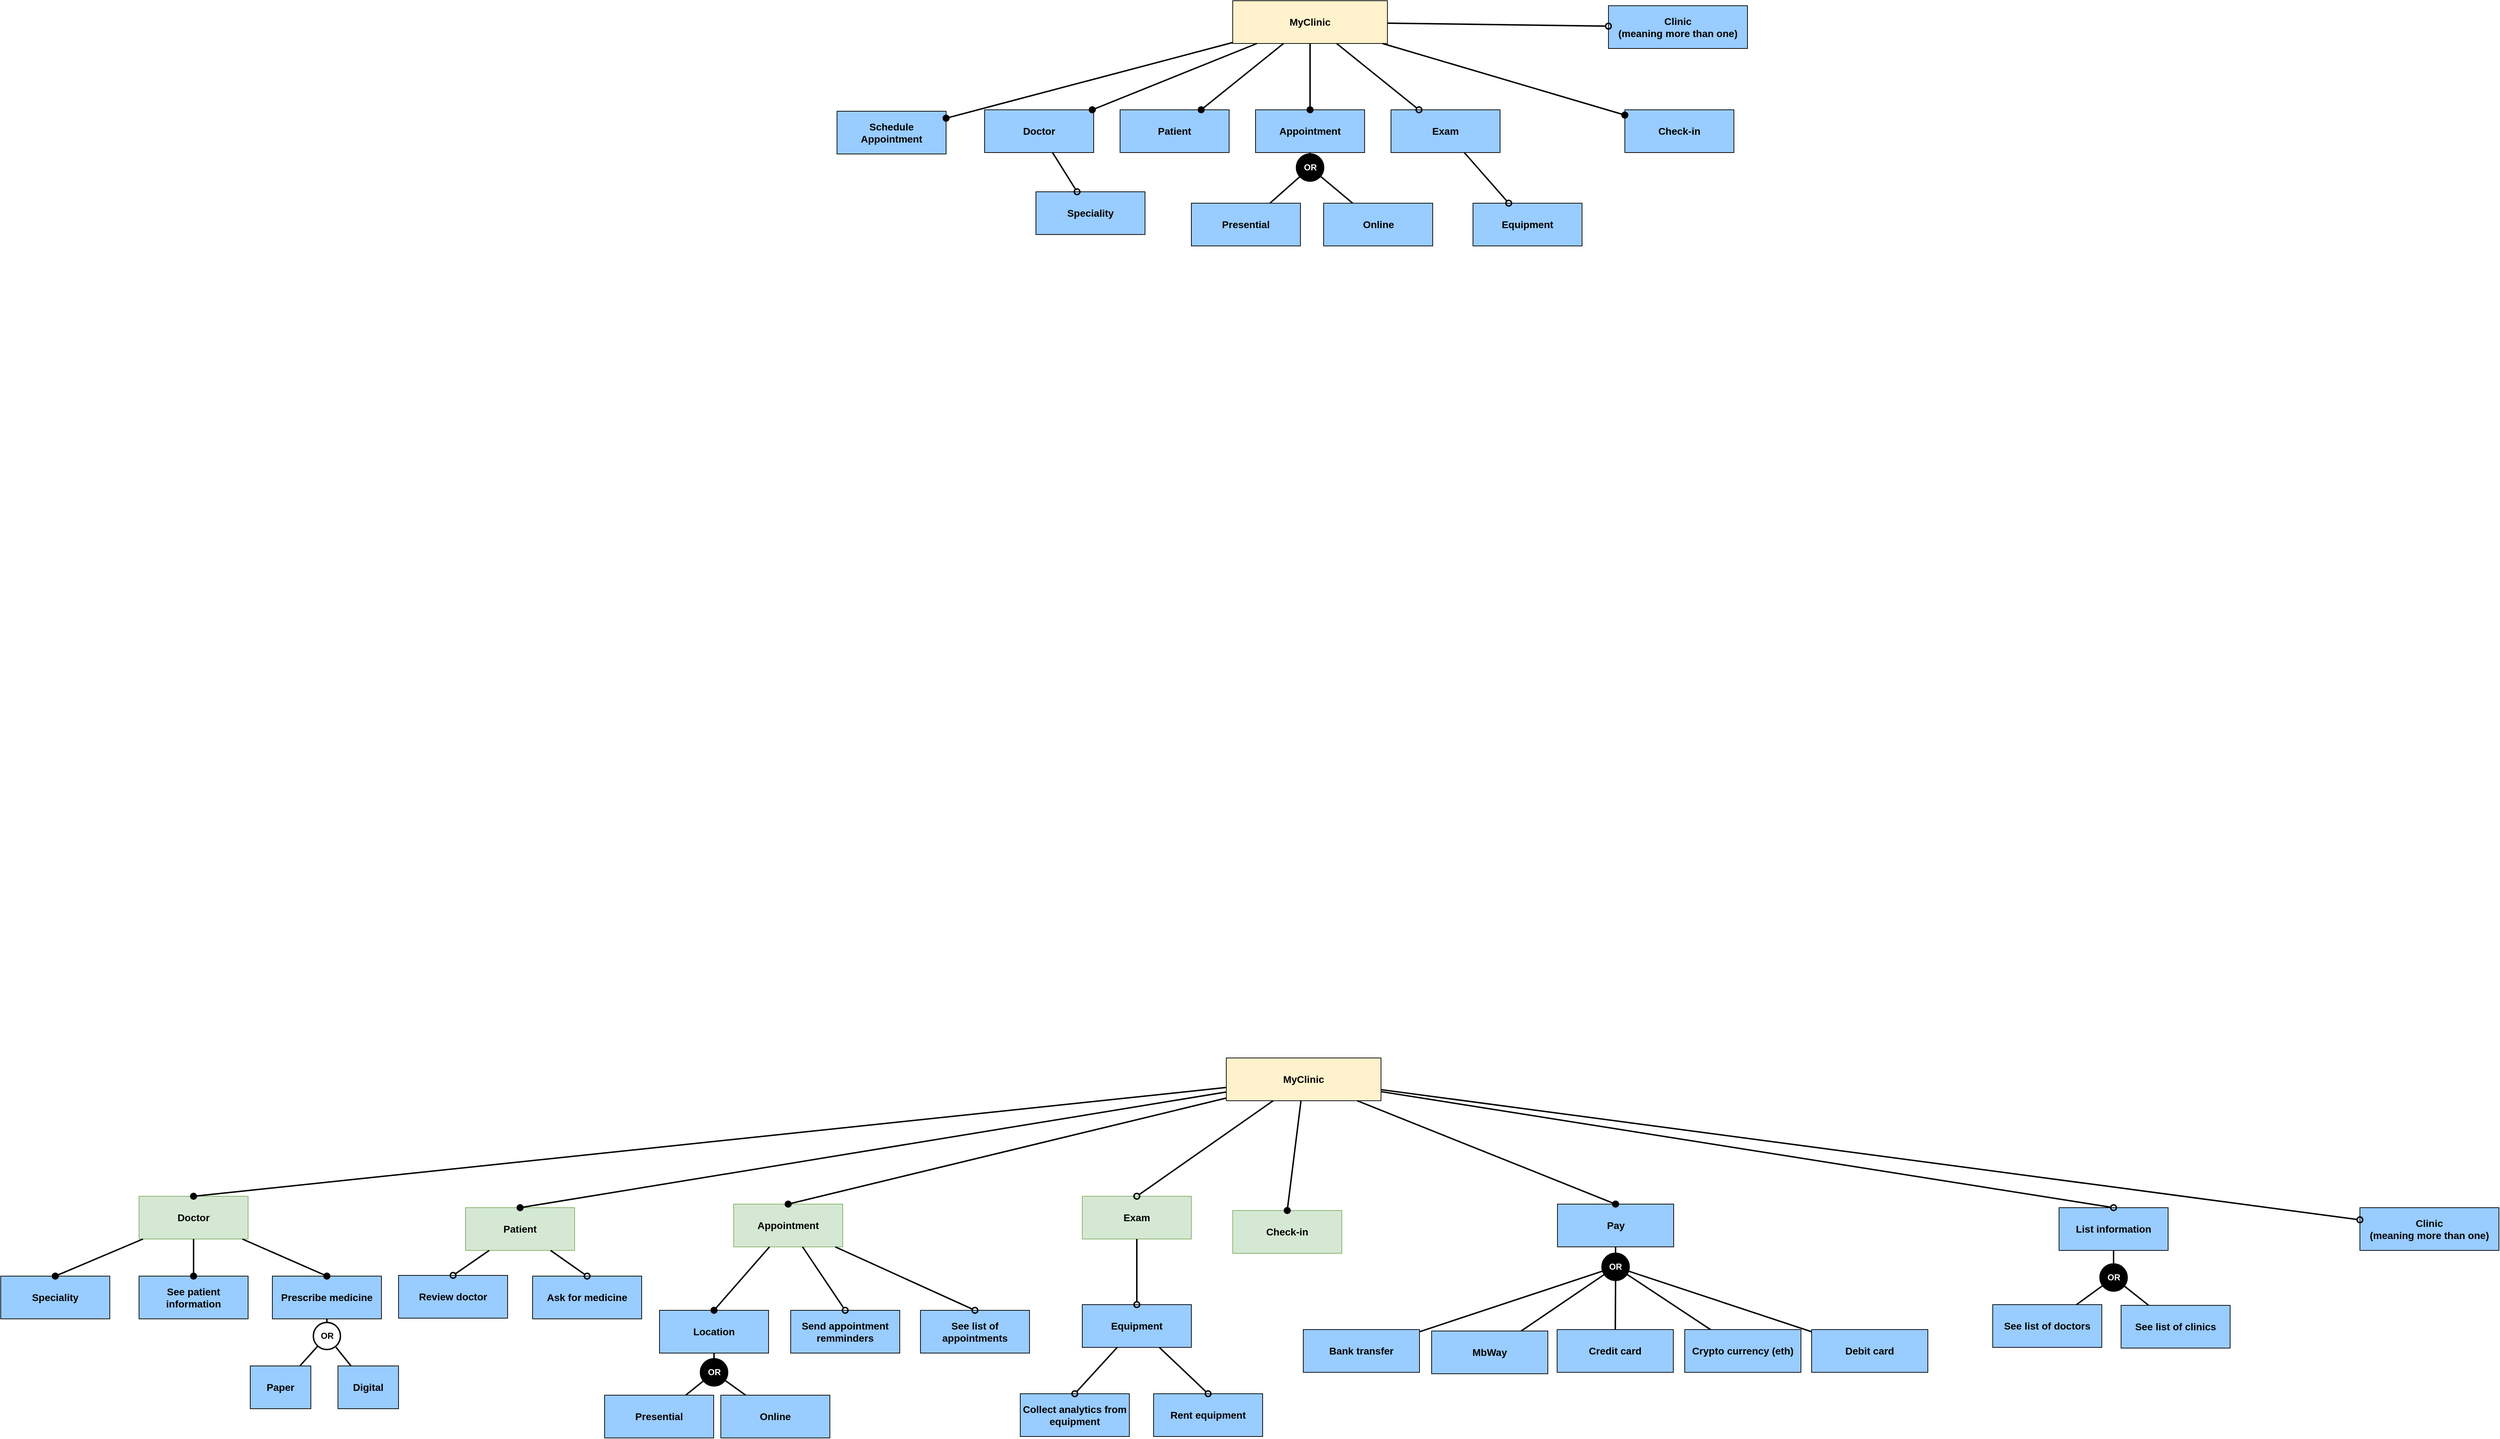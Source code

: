 <mxfile version="24.4.6" type="github">
  <diagram name="Page-1" id="sd8vXQt9kqlDhh4fNliq">
    <mxGraphModel dx="6849" dy="347" grid="0" gridSize="10" guides="1" tooltips="1" connect="1" arrows="1" fold="1" page="0" pageScale="1" pageWidth="827" pageHeight="1169" math="0" shadow="0">
      <root>
        <mxCell id="0" />
        <mxCell id="1" parent="0" />
        <mxCell id="tzia12ziK3Bse5_dkH6s-1" value="&lt;span style=&quot;font-size: 14px;&quot;&gt;&lt;b&gt;Appointment&lt;/b&gt;&lt;/span&gt;" style="shape=rect;html=1;whiteSpace=wrap;align=center;verticalAlign=middle;fillColor=#d5e8d4;strokeColor=#82b366;" vertex="1" parent="1">
          <mxGeometry x="-3419" y="2718" width="153" height="60" as="geometry" />
        </mxCell>
        <mxCell id="tzia12ziK3Bse5_dkH6s-2" value="&lt;div&gt;&lt;b&gt;&lt;font style=&quot;font-size: 14px;&quot;&gt;MyClinic&lt;/font&gt;&lt;/b&gt;&lt;/div&gt;" style="shape=rect;html=1;whiteSpace=wrap;align=center;verticalAlign=middle;fillColor=#FFF2CC;rounded=0;shadow=0;" vertex="1" parent="1">
          <mxGeometry x="-2728" y="2513" width="217" height="60" as="geometry" />
        </mxCell>
        <mxCell id="tzia12ziK3Bse5_dkH6s-3" value="" style="endArrow=oval;html=1;rounded=0;strokeWidth=2;endFill=1;endSize=8;entryX=0.5;entryY=0;entryDx=0;entryDy=0;" edge="1" parent="1" source="tzia12ziK3Bse5_dkH6s-2" target="tzia12ziK3Bse5_dkH6s-1">
          <mxGeometry width="50" height="50" relative="1" as="geometry">
            <mxPoint x="-2428.17" y="2630" as="sourcePoint" />
            <mxPoint x="-2601.5" y="2719" as="targetPoint" />
          </mxGeometry>
        </mxCell>
        <mxCell id="tzia12ziK3Bse5_dkH6s-4" value="&lt;span style=&quot;font-size: 14px;&quot;&gt;&lt;b&gt;Check-in&lt;/b&gt;&lt;/span&gt;" style="shape=rect;html=1;whiteSpace=wrap;align=center;verticalAlign=middle;fillColor=#d5e8d4;strokeColor=#82b366;" vertex="1" parent="1">
          <mxGeometry x="-2719" y="2727" width="153" height="60" as="geometry" />
        </mxCell>
        <mxCell id="tzia12ziK3Bse5_dkH6s-5" value="" style="endArrow=oval;html=1;rounded=0;strokeWidth=2;endFill=1;endSize=8;entryX=0.5;entryY=0;entryDx=0;entryDy=0;" edge="1" parent="1" source="tzia12ziK3Bse5_dkH6s-2" target="tzia12ziK3Bse5_dkH6s-4">
          <mxGeometry width="50" height="50" relative="1" as="geometry">
            <mxPoint x="-2340.39" y="2634" as="sourcePoint" />
            <mxPoint x="-2301.39" y="2723" as="targetPoint" />
          </mxGeometry>
        </mxCell>
        <mxCell id="tzia12ziK3Bse5_dkH6s-6" value="&lt;div&gt;&lt;b&gt;&lt;font style=&quot;font-size: 14px;&quot;&gt;Doctor&lt;/font&gt;&lt;/b&gt;&lt;/div&gt;" style="shape=rect;html=1;whiteSpace=wrap;align=center;verticalAlign=middle;fillColor=#d5e8d4;strokeColor=#82b366;" vertex="1" parent="1">
          <mxGeometry x="-4253" y="2707" width="153" height="60" as="geometry" />
        </mxCell>
        <mxCell id="tzia12ziK3Bse5_dkH6s-7" value="&lt;div&gt;&lt;b&gt;&lt;font style=&quot;font-size: 14px;&quot;&gt;Patient&lt;/font&gt;&lt;/b&gt;&lt;/div&gt;" style="shape=rect;html=1;whiteSpace=wrap;align=center;verticalAlign=middle;fillColor=#d5e8d4;strokeColor=#82b366;" vertex="1" parent="1">
          <mxGeometry x="-3795" y="2723" width="153" height="60" as="geometry" />
        </mxCell>
        <mxCell id="tzia12ziK3Bse5_dkH6s-8" value="" style="endArrow=oval;html=1;rounded=0;strokeWidth=2;endFill=1;endSize=8;entryX=0.5;entryY=0;entryDx=0;entryDy=0;" edge="1" parent="1" source="tzia12ziK3Bse5_dkH6s-2" target="tzia12ziK3Bse5_dkH6s-7">
          <mxGeometry width="50" height="50" relative="1" as="geometry">
            <mxPoint x="-2672" y="2636" as="sourcePoint" />
            <mxPoint x="-2911" y="2725" as="targetPoint" />
          </mxGeometry>
        </mxCell>
        <mxCell id="tzia12ziK3Bse5_dkH6s-9" value="" style="endArrow=oval;html=1;rounded=0;strokeWidth=2;endFill=1;endSize=8;entryX=0.5;entryY=0;entryDx=0;entryDy=0;" edge="1" parent="1" source="tzia12ziK3Bse5_dkH6s-2" target="tzia12ziK3Bse5_dkH6s-6">
          <mxGeometry width="50" height="50" relative="1" as="geometry">
            <mxPoint x="-2741.82" y="2600" as="sourcePoint" />
            <mxPoint x="-2862.82" y="2695" as="targetPoint" />
          </mxGeometry>
        </mxCell>
        <mxCell id="tzia12ziK3Bse5_dkH6s-10" value="&lt;span style=&quot;font-size: 14px;&quot;&gt;&lt;b&gt;Exam&lt;/b&gt;&lt;/span&gt;" style="shape=rect;html=1;whiteSpace=wrap;align=center;verticalAlign=middle;fillColor=#d5e8d4;strokeColor=#82b366;" vertex="1" parent="1">
          <mxGeometry x="-2930" y="2707" width="153" height="60" as="geometry" />
        </mxCell>
        <mxCell id="tzia12ziK3Bse5_dkH6s-11" value="" style="endArrow=oval;html=1;rounded=0;strokeWidth=2;endFill=0;endSize=8;entryX=0.5;entryY=0;entryDx=0;entryDy=0;" edge="1" parent="1" source="tzia12ziK3Bse5_dkH6s-2" target="tzia12ziK3Bse5_dkH6s-10">
          <mxGeometry width="50" height="50" relative="1" as="geometry">
            <mxPoint x="-2414" y="2719" as="sourcePoint" />
            <mxPoint x="-2413" y="2704" as="targetPoint" />
          </mxGeometry>
        </mxCell>
        <mxCell id="tzia12ziK3Bse5_dkH6s-12" value="&lt;span style=&quot;font-size: 14px;&quot;&gt;&lt;b&gt;Equipment&lt;/b&gt;&lt;/span&gt;" style="shape=rect;html=1;whiteSpace=wrap;align=center;verticalAlign=middle;fillColor=#99CCFF;" vertex="1" parent="1">
          <mxGeometry x="-2930" y="2859" width="153" height="60" as="geometry" />
        </mxCell>
        <mxCell id="tzia12ziK3Bse5_dkH6s-13" value="" style="endArrow=oval;html=1;rounded=0;strokeWidth=2;endFill=0;endSize=8;entryX=0.5;entryY=0;entryDx=0;entryDy=0;" edge="1" parent="1" source="tzia12ziK3Bse5_dkH6s-10" target="tzia12ziK3Bse5_dkH6s-12">
          <mxGeometry width="50" height="50" relative="1" as="geometry">
            <mxPoint x="-2726" y="2860" as="sourcePoint" />
            <mxPoint x="-2558" y="2953" as="targetPoint" />
          </mxGeometry>
        </mxCell>
        <mxCell id="tzia12ziK3Bse5_dkH6s-23" value="&lt;span style=&quot;font-size: 14px;&quot;&gt;&lt;b&gt;Clinic&lt;/b&gt;&lt;/span&gt;&lt;div&gt;&lt;span style=&quot;font-size: 14px;&quot;&gt;&lt;b&gt;(meaning more than one)&lt;/b&gt;&lt;/span&gt;&lt;/div&gt;" style="shape=rect;html=1;whiteSpace=wrap;align=center;verticalAlign=middle;fillColor=#99CCFF;" vertex="1" parent="1">
          <mxGeometry x="-1138" y="2723" width="195" height="60" as="geometry" />
        </mxCell>
        <mxCell id="tzia12ziK3Bse5_dkH6s-24" value="" style="endArrow=oval;html=1;rounded=0;strokeWidth=2;endFill=0;endSize=8;" edge="1" parent="1" source="tzia12ziK3Bse5_dkH6s-2" target="tzia12ziK3Bse5_dkH6s-23">
          <mxGeometry width="50" height="50" relative="1" as="geometry">
            <mxPoint x="-2554" y="2636" as="sourcePoint" />
            <mxPoint x="-2439" y="2729" as="targetPoint" />
          </mxGeometry>
        </mxCell>
        <mxCell id="tzia12ziK3Bse5_dkH6s-25" value="&lt;span style=&quot;font-size: 14px;&quot;&gt;&lt;b&gt;Speciality&lt;/b&gt;&lt;/span&gt;" style="shape=rect;html=1;whiteSpace=wrap;align=center;verticalAlign=middle;fillColor=#99CCFF;" vertex="1" parent="1">
          <mxGeometry x="-4447" y="2819" width="153" height="60" as="geometry" />
        </mxCell>
        <mxCell id="tzia12ziK3Bse5_dkH6s-27" value="&lt;div&gt;&lt;b&gt;&lt;font style=&quot;font-size: 14px;&quot;&gt;MyClinic&lt;/font&gt;&lt;/b&gt;&lt;/div&gt;" style="shape=rect;html=1;whiteSpace=wrap;align=center;verticalAlign=middle;fillColor=#FFF2CC;rounded=0;shadow=0;" vertex="1" parent="1">
          <mxGeometry x="-2719" y="1030" width="217" height="60" as="geometry" />
        </mxCell>
        <mxCell id="tzia12ziK3Bse5_dkH6s-28" value="&lt;span style=&quot;font-size: 14px;&quot;&gt;&lt;b&gt;Appointment&lt;/b&gt;&lt;/span&gt;" style="shape=rect;html=1;whiteSpace=wrap;align=center;verticalAlign=middle;fillColor=#99CCFF;" vertex="1" parent="1">
          <mxGeometry x="-2687" y="1183" width="153" height="60" as="geometry" />
        </mxCell>
        <mxCell id="tzia12ziK3Bse5_dkH6s-29" value="" style="endArrow=oval;html=1;rounded=0;strokeWidth=2;endFill=1;endSize=8;" edge="1" parent="1" source="tzia12ziK3Bse5_dkH6s-27" target="tzia12ziK3Bse5_dkH6s-28">
          <mxGeometry width="50" height="50" relative="1" as="geometry">
            <mxPoint x="-2437.17" y="1094" as="sourcePoint" />
            <mxPoint x="-2434.17" y="1213" as="targetPoint" />
          </mxGeometry>
        </mxCell>
        <mxCell id="tzia12ziK3Bse5_dkH6s-30" value="&lt;span style=&quot;font-size: 14px;&quot;&gt;&lt;b&gt;Check-in&lt;/b&gt;&lt;/span&gt;" style="shape=rect;html=1;whiteSpace=wrap;align=center;verticalAlign=middle;fillColor=#99CCFF;" vertex="1" parent="1">
          <mxGeometry x="-2169" y="1183" width="153" height="60" as="geometry" />
        </mxCell>
        <mxCell id="tzia12ziK3Bse5_dkH6s-31" value="" style="endArrow=oval;html=1;rounded=0;strokeWidth=2;endFill=1;endSize=8;" edge="1" parent="1" source="tzia12ziK3Bse5_dkH6s-27" target="tzia12ziK3Bse5_dkH6s-30">
          <mxGeometry width="50" height="50" relative="1" as="geometry">
            <mxPoint x="-2349.39" y="1098" as="sourcePoint" />
            <mxPoint x="-2310.39" y="1187" as="targetPoint" />
          </mxGeometry>
        </mxCell>
        <mxCell id="tzia12ziK3Bse5_dkH6s-32" value="&lt;span style=&quot;font-size: 14px;&quot;&gt;&lt;b&gt;Presential&lt;/b&gt;&lt;/span&gt;" style="shape=rect;html=1;whiteSpace=wrap;align=center;verticalAlign=middle;fillColor=#99CCFF;" vertex="1" parent="1">
          <mxGeometry x="-2777" y="1314" width="153" height="60" as="geometry" />
        </mxCell>
        <mxCell id="tzia12ziK3Bse5_dkH6s-33" value="&lt;span style=&quot;font-size: 14px;&quot;&gt;&lt;b&gt;Online&lt;/b&gt;&lt;/span&gt;" style="shape=rect;html=1;whiteSpace=wrap;align=center;verticalAlign=middle;fillColor=#99CCFF;" vertex="1" parent="1">
          <mxGeometry x="-2591.5" y="1314" width="153" height="60" as="geometry" />
        </mxCell>
        <mxCell id="tzia12ziK3Bse5_dkH6s-34" value="&lt;font color=&quot;#ffffff&quot;&gt;&lt;b&gt;OR&lt;/b&gt;&lt;/font&gt;" style="ellipse;whiteSpace=wrap;html=1;aspect=fixed;strokeWidth=2;fillColor=#000000;" vertex="1" parent="1">
          <mxGeometry x="-2629.5" y="1245" width="38" height="38" as="geometry" />
        </mxCell>
        <mxCell id="tzia12ziK3Bse5_dkH6s-35" value="" style="endArrow=none;html=1;rounded=0;strokeWidth=2;" edge="1" parent="1" source="tzia12ziK3Bse5_dkH6s-34" target="tzia12ziK3Bse5_dkH6s-33">
          <mxGeometry width="50" height="50" relative="1" as="geometry">
            <mxPoint x="-2565.529" y="1291.978" as="sourcePoint" />
            <mxPoint x="-2548.49" y="1335.351" as="targetPoint" />
          </mxGeometry>
        </mxCell>
        <mxCell id="tzia12ziK3Bse5_dkH6s-36" value="" style="endArrow=none;html=1;rounded=0;strokeWidth=2;" edge="1" parent="1" source="tzia12ziK3Bse5_dkH6s-34" target="tzia12ziK3Bse5_dkH6s-32">
          <mxGeometry width="50" height="50" relative="1" as="geometry">
            <mxPoint x="-2593.412" y="1291.978" as="sourcePoint" />
            <mxPoint x="-2612" y="1336.9" as="targetPoint" />
          </mxGeometry>
        </mxCell>
        <mxCell id="tzia12ziK3Bse5_dkH6s-37" value="" style="endArrow=none;html=1;rounded=0;strokeWidth=2;" edge="1" parent="1" source="tzia12ziK3Bse5_dkH6s-28" target="tzia12ziK3Bse5_dkH6s-34">
          <mxGeometry width="50" height="50" relative="1" as="geometry">
            <mxPoint x="-2670" y="1270" as="sourcePoint" />
            <mxPoint x="-2671" y="1318.9" as="targetPoint" />
          </mxGeometry>
        </mxCell>
        <mxCell id="tzia12ziK3Bse5_dkH6s-38" value="&lt;div&gt;&lt;b&gt;&lt;font style=&quot;font-size: 14px;&quot;&gt;Doctor&lt;/font&gt;&lt;/b&gt;&lt;/div&gt;" style="shape=rect;html=1;whiteSpace=wrap;align=center;verticalAlign=middle;fillColor=#99CCFF;" vertex="1" parent="1">
          <mxGeometry x="-3067" y="1183" width="153" height="60" as="geometry" />
        </mxCell>
        <mxCell id="tzia12ziK3Bse5_dkH6s-39" value="&lt;div&gt;&lt;b&gt;&lt;font style=&quot;font-size: 14px;&quot;&gt;Patient&lt;/font&gt;&lt;/b&gt;&lt;/div&gt;" style="shape=rect;html=1;whiteSpace=wrap;align=center;verticalAlign=middle;fillColor=#99CCFF;" vertex="1" parent="1">
          <mxGeometry x="-2877" y="1183" width="153" height="60" as="geometry" />
        </mxCell>
        <mxCell id="tzia12ziK3Bse5_dkH6s-40" value="" style="endArrow=oval;html=1;rounded=0;strokeWidth=2;endFill=1;endSize=8;" edge="1" parent="1" source="tzia12ziK3Bse5_dkH6s-27" target="tzia12ziK3Bse5_dkH6s-39">
          <mxGeometry width="50" height="50" relative="1" as="geometry">
            <mxPoint x="-2681" y="1100" as="sourcePoint" />
            <mxPoint x="-2920" y="1189" as="targetPoint" />
          </mxGeometry>
        </mxCell>
        <mxCell id="tzia12ziK3Bse5_dkH6s-41" value="" style="endArrow=oval;html=1;rounded=0;strokeWidth=2;endFill=1;endSize=8;" edge="1" parent="1" source="tzia12ziK3Bse5_dkH6s-27" target="tzia12ziK3Bse5_dkH6s-38">
          <mxGeometry width="50" height="50" relative="1" as="geometry">
            <mxPoint x="-2750.82" y="1064" as="sourcePoint" />
            <mxPoint x="-2871.82" y="1159" as="targetPoint" />
          </mxGeometry>
        </mxCell>
        <mxCell id="tzia12ziK3Bse5_dkH6s-42" value="&lt;span style=&quot;font-size: 14px;&quot;&gt;&lt;b&gt;Exam&lt;/b&gt;&lt;/span&gt;" style="shape=rect;html=1;whiteSpace=wrap;align=center;verticalAlign=middle;fillColor=#99CCFF;" vertex="1" parent="1">
          <mxGeometry x="-2497" y="1183" width="153" height="60" as="geometry" />
        </mxCell>
        <mxCell id="tzia12ziK3Bse5_dkH6s-43" value="" style="endArrow=oval;html=1;rounded=0;strokeWidth=2;endFill=0;endSize=8;" edge="1" parent="1" source="tzia12ziK3Bse5_dkH6s-27" target="tzia12ziK3Bse5_dkH6s-42">
          <mxGeometry width="50" height="50" relative="1" as="geometry">
            <mxPoint x="-2423" y="1183" as="sourcePoint" />
            <mxPoint x="-2461" y="1120" as="targetPoint" />
          </mxGeometry>
        </mxCell>
        <mxCell id="tzia12ziK3Bse5_dkH6s-44" value="&lt;span style=&quot;font-size: 14px;&quot;&gt;&lt;b&gt;Equipment&lt;/b&gt;&lt;/span&gt;" style="shape=rect;html=1;whiteSpace=wrap;align=center;verticalAlign=middle;fillColor=#99CCFF;" vertex="1" parent="1">
          <mxGeometry x="-2382" y="1314" width="153" height="60" as="geometry" />
        </mxCell>
        <mxCell id="tzia12ziK3Bse5_dkH6s-45" value="" style="endArrow=oval;html=1;rounded=0;strokeWidth=2;endFill=0;endSize=8;" edge="1" parent="1" source="tzia12ziK3Bse5_dkH6s-42" target="tzia12ziK3Bse5_dkH6s-44">
          <mxGeometry width="50" height="50" relative="1" as="geometry">
            <mxPoint x="-2243" y="1314" as="sourcePoint" />
            <mxPoint x="-2075" y="1407" as="targetPoint" />
          </mxGeometry>
        </mxCell>
        <mxCell id="tzia12ziK3Bse5_dkH6s-46" value="&lt;span style=&quot;font-size: 14px;&quot;&gt;&lt;b&gt;Schedule Appointment&lt;/b&gt;&lt;/span&gt;" style="shape=rect;html=1;whiteSpace=wrap;align=center;verticalAlign=middle;fillColor=#99CCFF;" vertex="1" parent="1">
          <mxGeometry x="-3274" y="1185" width="153" height="60" as="geometry" />
        </mxCell>
        <mxCell id="tzia12ziK3Bse5_dkH6s-47" value="" style="endArrow=oval;html=1;rounded=0;strokeWidth=2;endFill=1;endSize=8;" edge="1" parent="1" source="tzia12ziK3Bse5_dkH6s-27" target="tzia12ziK3Bse5_dkH6s-46">
          <mxGeometry width="50" height="50" relative="1" as="geometry">
            <mxPoint x="-2842" y="1071" as="sourcePoint" />
            <mxPoint x="-3073" y="1164" as="targetPoint" />
          </mxGeometry>
        </mxCell>
        <mxCell id="tzia12ziK3Bse5_dkH6s-48" value="&lt;span style=&quot;font-size: 14px;&quot;&gt;&lt;b&gt;Clinic&lt;/b&gt;&lt;/span&gt;&lt;div&gt;&lt;span style=&quot;font-size: 14px;&quot;&gt;&lt;b&gt;(meaning more than one)&lt;/b&gt;&lt;/span&gt;&lt;/div&gt;" style="shape=rect;html=1;whiteSpace=wrap;align=center;verticalAlign=middle;fillColor=#99CCFF;" vertex="1" parent="1">
          <mxGeometry x="-2192" y="1037" width="195" height="60" as="geometry" />
        </mxCell>
        <mxCell id="tzia12ziK3Bse5_dkH6s-49" value="" style="endArrow=oval;html=1;rounded=0;strokeWidth=2;endFill=0;endSize=8;" edge="1" parent="1" source="tzia12ziK3Bse5_dkH6s-27" target="tzia12ziK3Bse5_dkH6s-48">
          <mxGeometry width="50" height="50" relative="1" as="geometry">
            <mxPoint x="-2563" y="1100" as="sourcePoint" />
            <mxPoint x="-2448" y="1193" as="targetPoint" />
          </mxGeometry>
        </mxCell>
        <mxCell id="tzia12ziK3Bse5_dkH6s-50" value="&lt;span style=&quot;font-size: 14px;&quot;&gt;&lt;b&gt;Speciality&lt;/b&gt;&lt;/span&gt;" style="shape=rect;html=1;whiteSpace=wrap;align=center;verticalAlign=middle;fillColor=#99CCFF;" vertex="1" parent="1">
          <mxGeometry x="-2995" y="1298" width="153" height="60" as="geometry" />
        </mxCell>
        <mxCell id="tzia12ziK3Bse5_dkH6s-51" value="" style="endArrow=oval;html=1;rounded=0;strokeWidth=2;endFill=0;endSize=8;" edge="1" parent="1" source="tzia12ziK3Bse5_dkH6s-38" target="tzia12ziK3Bse5_dkH6s-50">
          <mxGeometry width="50" height="50" relative="1" as="geometry">
            <mxPoint x="-3012.75" y="1234" as="sourcePoint" />
            <mxPoint x="-2897.75" y="1327" as="targetPoint" />
          </mxGeometry>
        </mxCell>
        <mxCell id="tzia12ziK3Bse5_dkH6s-52" value="&lt;span style=&quot;font-size: 14px;&quot;&gt;&lt;b&gt;Review doctor&lt;/b&gt;&lt;/span&gt;" style="shape=rect;html=1;whiteSpace=wrap;align=center;verticalAlign=middle;fillColor=#99CCFF;" vertex="1" parent="1">
          <mxGeometry x="-3889" y="2818" width="153" height="60" as="geometry" />
        </mxCell>
        <mxCell id="tzia12ziK3Bse5_dkH6s-53" value="" style="endArrow=oval;html=1;rounded=0;strokeWidth=2;endFill=0;endSize=8;entryX=0.5;entryY=0;entryDx=0;entryDy=0;" edge="1" parent="1" source="tzia12ziK3Bse5_dkH6s-7" target="tzia12ziK3Bse5_dkH6s-52">
          <mxGeometry width="50" height="50" relative="1" as="geometry">
            <mxPoint x="-4231.5" y="3079" as="sourcePoint" />
            <mxPoint x="-3921.5" y="3084" as="targetPoint" />
          </mxGeometry>
        </mxCell>
        <mxCell id="tzia12ziK3Bse5_dkH6s-54" value="&lt;span style=&quot;font-size: 14px;&quot;&gt;&lt;b&gt;See patient information&lt;/b&gt;&lt;/span&gt;" style="shape=rect;html=1;whiteSpace=wrap;align=center;verticalAlign=middle;fillColor=#99CCFF;" vertex="1" parent="1">
          <mxGeometry x="-4253" y="2819" width="153" height="60" as="geometry" />
        </mxCell>
        <mxCell id="tzia12ziK3Bse5_dkH6s-55" value="" style="endArrow=oval;html=1;rounded=0;strokeWidth=2;endFill=1;endSize=8;" edge="1" parent="1" source="tzia12ziK3Bse5_dkH6s-6" target="tzia12ziK3Bse5_dkH6s-54">
          <mxGeometry width="50" height="50" relative="1" as="geometry">
            <mxPoint x="-4008" y="2737.5" as="sourcePoint" />
            <mxPoint x="-4239" y="2830.5" as="targetPoint" />
          </mxGeometry>
        </mxCell>
        <mxCell id="tzia12ziK3Bse5_dkH6s-56" value="&lt;span style=&quot;font-size: 14px;&quot;&gt;&lt;b&gt;Prescribe medicine&lt;/b&gt;&lt;/span&gt;" style="shape=rect;html=1;whiteSpace=wrap;align=center;verticalAlign=middle;fillColor=#99CCFF;" vertex="1" parent="1">
          <mxGeometry x="-4066" y="2819" width="153" height="60" as="geometry" />
        </mxCell>
        <mxCell id="tzia12ziK3Bse5_dkH6s-57" value="" style="endArrow=oval;html=1;rounded=0;strokeWidth=2;endFill=1;endSize=8;entryX=0.5;entryY=0;entryDx=0;entryDy=0;" edge="1" parent="1" source="tzia12ziK3Bse5_dkH6s-6" target="tzia12ziK3Bse5_dkH6s-56">
          <mxGeometry width="50" height="50" relative="1" as="geometry">
            <mxPoint x="-3972" y="2751" as="sourcePoint" />
            <mxPoint x="-4071" y="2803" as="targetPoint" />
          </mxGeometry>
        </mxCell>
        <mxCell id="tzia12ziK3Bse5_dkH6s-58" value="&lt;span style=&quot;font-size: 14px;&quot;&gt;&lt;b&gt;Ask for medicine&lt;/b&gt;&lt;/span&gt;" style="shape=rect;html=1;whiteSpace=wrap;align=center;verticalAlign=middle;fillColor=#99CCFF;" vertex="1" parent="1">
          <mxGeometry x="-3701" y="2819" width="153" height="60" as="geometry" />
        </mxCell>
        <mxCell id="tzia12ziK3Bse5_dkH6s-59" value="" style="endArrow=oval;html=1;rounded=0;strokeWidth=2;endFill=0;endSize=8;entryX=0.5;entryY=0;entryDx=0;entryDy=0;" edge="1" parent="1" source="tzia12ziK3Bse5_dkH6s-7" target="tzia12ziK3Bse5_dkH6s-58">
          <mxGeometry width="50" height="50" relative="1" as="geometry">
            <mxPoint x="-4893.5" y="3213" as="sourcePoint" />
            <mxPoint x="-3654" y="2819" as="targetPoint" />
          </mxGeometry>
        </mxCell>
        <mxCell id="tzia12ziK3Bse5_dkH6s-60" value="&lt;span style=&quot;font-size: 14px;&quot;&gt;&lt;b&gt;Presential&lt;/b&gt;&lt;/span&gt;" style="shape=rect;html=1;whiteSpace=wrap;align=center;verticalAlign=middle;fillColor=#99CCFF;" vertex="1" parent="1">
          <mxGeometry x="-3600" y="2986" width="153" height="60" as="geometry" />
        </mxCell>
        <mxCell id="tzia12ziK3Bse5_dkH6s-61" value="&lt;span style=&quot;font-size: 14px;&quot;&gt;&lt;b&gt;Online&lt;/b&gt;&lt;/span&gt;" style="shape=rect;html=1;whiteSpace=wrap;align=center;verticalAlign=middle;fillColor=#99CCFF;" vertex="1" parent="1">
          <mxGeometry x="-3437" y="2986" width="153" height="60" as="geometry" />
        </mxCell>
        <mxCell id="tzia12ziK3Bse5_dkH6s-62" value="&lt;font color=&quot;#ffffff&quot;&gt;&lt;b&gt;OR&lt;/b&gt;&lt;/font&gt;" style="ellipse;whiteSpace=wrap;html=1;aspect=fixed;strokeWidth=2;fillColor=#000000;" vertex="1" parent="1">
          <mxGeometry x="-3465.5" y="2935" width="38" height="38" as="geometry" />
        </mxCell>
        <mxCell id="tzia12ziK3Bse5_dkH6s-63" value="" style="endArrow=none;html=1;rounded=0;strokeWidth=2;" edge="1" parent="1" source="tzia12ziK3Bse5_dkH6s-62" target="tzia12ziK3Bse5_dkH6s-61">
          <mxGeometry width="50" height="50" relative="1" as="geometry">
            <mxPoint x="-3297.529" y="2909.978" as="sourcePoint" />
            <mxPoint x="-3280.49" y="2953.351" as="targetPoint" />
          </mxGeometry>
        </mxCell>
        <mxCell id="tzia12ziK3Bse5_dkH6s-64" value="" style="endArrow=none;html=1;rounded=0;strokeWidth=2;" edge="1" parent="1" source="tzia12ziK3Bse5_dkH6s-62" target="tzia12ziK3Bse5_dkH6s-60">
          <mxGeometry width="50" height="50" relative="1" as="geometry">
            <mxPoint x="-3325.412" y="2909.978" as="sourcePoint" />
            <mxPoint x="-3344" y="2954.9" as="targetPoint" />
          </mxGeometry>
        </mxCell>
        <mxCell id="tzia12ziK3Bse5_dkH6s-65" value="" style="endArrow=none;html=1;rounded=0;strokeWidth=2;" edge="1" parent="1" source="tzia12ziK3Bse5_dkH6s-68" target="tzia12ziK3Bse5_dkH6s-62">
          <mxGeometry width="50" height="50" relative="1" as="geometry">
            <mxPoint x="-3420" y="2918" as="sourcePoint" />
            <mxPoint x="-3480.5" y="2993.9" as="targetPoint" />
          </mxGeometry>
        </mxCell>
        <mxCell id="tzia12ziK3Bse5_dkH6s-66" value="&lt;span style=&quot;font-size: 14px;&quot;&gt;&lt;b&gt;Send appointment remminders&lt;/b&gt;&lt;/span&gt;" style="shape=rect;html=1;whiteSpace=wrap;align=center;verticalAlign=middle;fillColor=#99CCFF;" vertex="1" parent="1">
          <mxGeometry x="-3339" y="2867" width="153" height="60" as="geometry" />
        </mxCell>
        <mxCell id="tzia12ziK3Bse5_dkH6s-67" value="&lt;span style=&quot;font-size: 14px;&quot;&gt;&lt;b&gt;See list of appointments&lt;/b&gt;&lt;/span&gt;" style="shape=rect;html=1;whiteSpace=wrap;align=center;verticalAlign=middle;fillColor=#99CCFF;" vertex="1" parent="1">
          <mxGeometry x="-3157" y="2867" width="153" height="60" as="geometry" />
        </mxCell>
        <mxCell id="tzia12ziK3Bse5_dkH6s-68" value="&lt;span style=&quot;font-size: 14px;&quot;&gt;&lt;b&gt;Location&lt;/b&gt;&lt;/span&gt;" style="shape=rect;html=1;whiteSpace=wrap;align=center;verticalAlign=middle;fillColor=#99CCFF;" vertex="1" parent="1">
          <mxGeometry x="-3523" y="2867" width="153" height="60" as="geometry" />
        </mxCell>
        <mxCell id="tzia12ziK3Bse5_dkH6s-69" value="" style="endArrow=oval;html=1;rounded=0;strokeWidth=2;endFill=1;endSize=8;entryX=0.5;entryY=0;entryDx=0;entryDy=0;" edge="1" parent="1" source="tzia12ziK3Bse5_dkH6s-1" target="tzia12ziK3Bse5_dkH6s-68">
          <mxGeometry width="50" height="50" relative="1" as="geometry">
            <mxPoint x="-3238" y="2682" as="sourcePoint" />
            <mxPoint x="-3238" y="2741" as="targetPoint" />
          </mxGeometry>
        </mxCell>
        <mxCell id="tzia12ziK3Bse5_dkH6s-70" value="" style="endArrow=oval;html=1;rounded=0;strokeWidth=2;endFill=0;endSize=8;entryX=0.5;entryY=0;entryDx=0;entryDy=0;" edge="1" parent="1" source="tzia12ziK3Bse5_dkH6s-1" target="tzia12ziK3Bse5_dkH6s-66">
          <mxGeometry width="50" height="50" relative="1" as="geometry">
            <mxPoint x="-3182" y="2848" as="sourcePoint" />
            <mxPoint x="-3182" y="2907" as="targetPoint" />
          </mxGeometry>
        </mxCell>
        <mxCell id="tzia12ziK3Bse5_dkH6s-71" value="" style="endArrow=oval;html=1;rounded=0;strokeWidth=2;endFill=0;endSize=8;entryX=0.5;entryY=0;entryDx=0;entryDy=0;" edge="1" parent="1" source="tzia12ziK3Bse5_dkH6s-1" target="tzia12ziK3Bse5_dkH6s-67">
          <mxGeometry width="50" height="50" relative="1" as="geometry">
            <mxPoint x="-3209" y="2778" as="sourcePoint" />
            <mxPoint x="-3130" y="2882" as="targetPoint" />
          </mxGeometry>
        </mxCell>
        <mxCell id="tzia12ziK3Bse5_dkH6s-72" value="&lt;span style=&quot;font-size: 14px;&quot;&gt;&lt;b&gt;List information&lt;/b&gt;&lt;/span&gt;" style="shape=rect;html=1;whiteSpace=wrap;align=center;verticalAlign=middle;fillColor=#99CCFF;" vertex="1" parent="1">
          <mxGeometry x="-1560" y="2723" width="153" height="60" as="geometry" />
        </mxCell>
        <mxCell id="tzia12ziK3Bse5_dkH6s-73" value="" style="endArrow=oval;html=1;rounded=0;strokeWidth=2;endFill=0;endSize=8;entryX=0.5;entryY=0;entryDx=0;entryDy=0;" edge="1" parent="1" source="tzia12ziK3Bse5_dkH6s-2" target="tzia12ziK3Bse5_dkH6s-72">
          <mxGeometry width="50" height="50" relative="1" as="geometry">
            <mxPoint x="-2558" y="2576" as="sourcePoint" />
            <mxPoint x="-2423" y="2454" as="targetPoint" />
          </mxGeometry>
        </mxCell>
        <mxCell id="tzia12ziK3Bse5_dkH6s-74" style="rounded=0;orthogonalLoop=1;jettySize=auto;html=1;endArrow=none;endFill=0;strokeWidth=2;" edge="1" parent="1" source="tzia12ziK3Bse5_dkH6s-75" target="tzia12ziK3Bse5_dkH6s-78">
          <mxGeometry relative="1" as="geometry" />
        </mxCell>
        <mxCell id="tzia12ziK3Bse5_dkH6s-75" value="&lt;font color=&quot;#ffffff&quot;&gt;&lt;b&gt;OR&lt;/b&gt;&lt;/font&gt;" style="ellipse;whiteSpace=wrap;html=1;aspect=fixed;strokeWidth=2;fillColor=#000000;" vertex="1" parent="1">
          <mxGeometry x="-1502.5" y="2802" width="38" height="38" as="geometry" />
        </mxCell>
        <mxCell id="tzia12ziK3Bse5_dkH6s-76" value="" style="endArrow=none;html=1;rounded=0;strokeWidth=2;" edge="1" parent="1" source="tzia12ziK3Bse5_dkH6s-72" target="tzia12ziK3Bse5_dkH6s-75">
          <mxGeometry width="50" height="50" relative="1" as="geometry">
            <mxPoint x="-1695" y="2619" as="sourcePoint" />
            <mxPoint x="-1717.5" y="2685.9" as="targetPoint" />
          </mxGeometry>
        </mxCell>
        <mxCell id="tzia12ziK3Bse5_dkH6s-77" value="&lt;span style=&quot;font-size: 14px;&quot;&gt;&lt;b&gt;See list of doctors&lt;/b&gt;&lt;/span&gt;" style="shape=rect;html=1;whiteSpace=wrap;align=center;verticalAlign=middle;fillColor=#99CCFF;" vertex="1" parent="1">
          <mxGeometry x="-1653" y="2859" width="153" height="60" as="geometry" />
        </mxCell>
        <mxCell id="tzia12ziK3Bse5_dkH6s-78" value="&lt;span style=&quot;font-size: 14px;&quot;&gt;&lt;b&gt;See list of clinics&lt;/b&gt;&lt;/span&gt;" style="shape=rect;html=1;whiteSpace=wrap;align=center;verticalAlign=middle;fillColor=#99CCFF;" vertex="1" parent="1">
          <mxGeometry x="-1473" y="2860" width="153" height="60" as="geometry" />
        </mxCell>
        <mxCell id="tzia12ziK3Bse5_dkH6s-79" style="rounded=0;orthogonalLoop=1;jettySize=auto;html=1;endArrow=none;endFill=0;strokeWidth=2;" edge="1" parent="1" source="tzia12ziK3Bse5_dkH6s-75" target="tzia12ziK3Bse5_dkH6s-77">
          <mxGeometry relative="1" as="geometry">
            <mxPoint x="-1408.47" y="2902.45" as="sourcePoint" />
            <mxPoint x="-1321.47" y="2881.45" as="targetPoint" />
          </mxGeometry>
        </mxCell>
        <mxCell id="tzia12ziK3Bse5_dkH6s-80" value="&lt;span style=&quot;font-size: 14px;&quot;&gt;&lt;b&gt;Pay&lt;/b&gt;&lt;/span&gt;" style="shape=rect;html=1;whiteSpace=wrap;align=center;verticalAlign=middle;fillColor=#99CCFF;" vertex="1" parent="1">
          <mxGeometry x="-2263.5" y="2718" width="163" height="60" as="geometry" />
        </mxCell>
        <mxCell id="tzia12ziK3Bse5_dkH6s-81" value="" style="endArrow=oval;html=1;rounded=0;strokeWidth=2;endFill=1;endSize=8;entryX=0.5;entryY=0;entryDx=0;entryDy=0;" edge="1" parent="1" source="tzia12ziK3Bse5_dkH6s-2" target="tzia12ziK3Bse5_dkH6s-80">
          <mxGeometry width="50" height="50" relative="1" as="geometry">
            <mxPoint x="-2709" y="2634" as="sourcePoint" />
            <mxPoint x="-3057" y="2724" as="targetPoint" />
          </mxGeometry>
        </mxCell>
        <mxCell id="tzia12ziK3Bse5_dkH6s-82" value="&lt;b&gt;&lt;font color=&quot;#ffffff&quot;&gt;OR&lt;/font&gt;&lt;/b&gt;" style="ellipse;whiteSpace=wrap;html=1;aspect=fixed;strokeWidth=2;fillColor=#000000;" vertex="1" parent="1">
          <mxGeometry x="-2201" y="2787" width="38" height="38" as="geometry" />
        </mxCell>
        <mxCell id="tzia12ziK3Bse5_dkH6s-83" value="" style="endArrow=none;html=1;rounded=0;strokeWidth=2;" edge="1" parent="1" source="tzia12ziK3Bse5_dkH6s-82" target="tzia12ziK3Bse5_dkH6s-87">
          <mxGeometry width="50" height="50" relative="1" as="geometry">
            <mxPoint x="-1995.559" y="2856.478" as="sourcePoint" />
            <mxPoint x="-2012.03" y="2818.5" as="targetPoint" />
          </mxGeometry>
        </mxCell>
        <mxCell id="tzia12ziK3Bse5_dkH6s-84" value="" style="endArrow=none;html=1;rounded=0;strokeWidth=2;" edge="1" parent="1" source="tzia12ziK3Bse5_dkH6s-82" target="tzia12ziK3Bse5_dkH6s-86">
          <mxGeometry width="50" height="50" relative="1" as="geometry">
            <mxPoint x="-2023.442" y="2856.478" as="sourcePoint" />
            <mxPoint x="-2103.03" y="2818.5" as="targetPoint" />
          </mxGeometry>
        </mxCell>
        <mxCell id="tzia12ziK3Bse5_dkH6s-85" value="" style="endArrow=none;html=1;rounded=0;strokeWidth=2;" edge="1" parent="1" source="tzia12ziK3Bse5_dkH6s-80" target="tzia12ziK3Bse5_dkH6s-82">
          <mxGeometry width="50" height="50" relative="1" as="geometry">
            <mxPoint x="-2056.03" y="2765.5" as="sourcePoint" />
            <mxPoint x="-2101.03" y="2883.4" as="targetPoint" />
          </mxGeometry>
        </mxCell>
        <mxCell id="tzia12ziK3Bse5_dkH6s-86" value="&lt;span style=&quot;font-size: 14px;&quot;&gt;&lt;b&gt;Bank transfer&lt;/b&gt;&lt;/span&gt;" style="shape=rect;html=1;whiteSpace=wrap;align=center;verticalAlign=middle;fillColor=#99CCFF;" vertex="1" parent="1">
          <mxGeometry x="-2620" y="2894" width="163" height="60" as="geometry" />
        </mxCell>
        <mxCell id="tzia12ziK3Bse5_dkH6s-87" value="&lt;span style=&quot;font-size: 14px;&quot;&gt;&lt;b&gt;MbWay&lt;/b&gt;&lt;/span&gt;" style="shape=rect;html=1;whiteSpace=wrap;align=center;verticalAlign=middle;fillColor=#99CCFF;" vertex="1" parent="1">
          <mxGeometry x="-2440" y="2896" width="163" height="60" as="geometry" />
        </mxCell>
        <mxCell id="tzia12ziK3Bse5_dkH6s-88" value="&lt;span style=&quot;font-size: 14px;&quot;&gt;&lt;b&gt;Credit card&lt;/b&gt;&lt;/span&gt;" style="shape=rect;html=1;whiteSpace=wrap;align=center;verticalAlign=middle;fillColor=#99CCFF;" vertex="1" parent="1">
          <mxGeometry x="-2264" y="2894" width="163" height="60" as="geometry" />
        </mxCell>
        <mxCell id="tzia12ziK3Bse5_dkH6s-89" value="" style="endArrow=none;html=1;rounded=0;strokeWidth=2;" edge="1" parent="1" source="tzia12ziK3Bse5_dkH6s-82" target="tzia12ziK3Bse5_dkH6s-88">
          <mxGeometry width="50" height="50" relative="1" as="geometry">
            <mxPoint x="-1937.5" y="2795" as="sourcePoint" />
            <mxPoint x="-2111.5" y="2722" as="targetPoint" />
          </mxGeometry>
        </mxCell>
        <mxCell id="tzia12ziK3Bse5_dkH6s-90" value="&lt;span style=&quot;font-size: 14px;&quot;&gt;&lt;b&gt;Crypto currency (eth)&lt;/b&gt;&lt;/span&gt;" style="shape=rect;html=1;whiteSpace=wrap;align=center;verticalAlign=middle;fillColor=#99CCFF;" vertex="1" parent="1">
          <mxGeometry x="-2085" y="2894" width="163" height="60" as="geometry" />
        </mxCell>
        <mxCell id="tzia12ziK3Bse5_dkH6s-91" value="" style="endArrow=none;html=1;rounded=0;strokeWidth=2;" edge="1" parent="1" source="tzia12ziK3Bse5_dkH6s-82" target="tzia12ziK3Bse5_dkH6s-90">
          <mxGeometry width="50" height="50" relative="1" as="geometry">
            <mxPoint x="-1938.5" y="2800" as="sourcePoint" />
            <mxPoint x="-2108.5" y="2781" as="targetPoint" />
          </mxGeometry>
        </mxCell>
        <mxCell id="tzia12ziK3Bse5_dkH6s-92" value="&lt;span style=&quot;font-size: 14px;&quot;&gt;&lt;b&gt;Collect analytics from equipment&lt;/b&gt;&lt;/span&gt;" style="shape=rect;html=1;whiteSpace=wrap;align=center;verticalAlign=middle;fillColor=#99CCFF;" vertex="1" parent="1">
          <mxGeometry x="-3017" y="2984" width="153" height="60" as="geometry" />
        </mxCell>
        <mxCell id="tzia12ziK3Bse5_dkH6s-93" value="" style="endArrow=oval;html=1;rounded=0;strokeWidth=2;endFill=0;endSize=8;entryX=0.5;entryY=0;entryDx=0;entryDy=0;" edge="1" parent="1" source="tzia12ziK3Bse5_dkH6s-12" target="tzia12ziK3Bse5_dkH6s-92">
          <mxGeometry width="50" height="50" relative="1" as="geometry">
            <mxPoint x="-3019" y="2788" as="sourcePoint" />
            <mxPoint x="-2843" y="2870" as="targetPoint" />
          </mxGeometry>
        </mxCell>
        <mxCell id="tzia12ziK3Bse5_dkH6s-94" value="&lt;span style=&quot;font-size: 14px;&quot;&gt;&lt;b&gt;Rent equipment&lt;/b&gt;&lt;/span&gt;" style="shape=rect;html=1;whiteSpace=wrap;align=center;verticalAlign=middle;fillColor=#99CCFF;" vertex="1" parent="1">
          <mxGeometry x="-2830" y="2984" width="153" height="60" as="geometry" />
        </mxCell>
        <mxCell id="tzia12ziK3Bse5_dkH6s-95" value="" style="endArrow=oval;html=1;rounded=0;strokeWidth=2;endFill=0;endSize=8;entryX=0.5;entryY=0;entryDx=0;entryDy=0;" edge="1" parent="1" source="tzia12ziK3Bse5_dkH6s-12" target="tzia12ziK3Bse5_dkH6s-94">
          <mxGeometry width="50" height="50" relative="1" as="geometry">
            <mxPoint x="-2799" y="2930" as="sourcePoint" />
            <mxPoint x="-2859" y="3021" as="targetPoint" />
          </mxGeometry>
        </mxCell>
        <mxCell id="tzia12ziK3Bse5_dkH6s-96" value="&lt;b style=&quot;&quot;&gt;OR&lt;/b&gt;" style="ellipse;whiteSpace=wrap;html=1;aspect=fixed;strokeWidth=2;fillColor=#FFFFFF;" vertex="1" parent="1">
          <mxGeometry x="-4008.5" y="2884" width="38" height="38" as="geometry" />
        </mxCell>
        <mxCell id="tzia12ziK3Bse5_dkH6s-97" value="" style="endArrow=none;html=1;rounded=0;strokeWidth=2;" edge="1" parent="1" source="tzia12ziK3Bse5_dkH6s-56" target="tzia12ziK3Bse5_dkH6s-96">
          <mxGeometry width="50" height="50" relative="1" as="geometry">
            <mxPoint x="-4091.807" y="2934" as="sourcePoint" />
            <mxPoint x="-3514" y="2981" as="targetPoint" />
          </mxGeometry>
        </mxCell>
        <mxCell id="tzia12ziK3Bse5_dkH6s-98" value="&lt;span style=&quot;font-size: 14px;&quot;&gt;&lt;b&gt;Paper&lt;/b&gt;&lt;/span&gt;" style="shape=rect;html=1;whiteSpace=wrap;align=center;verticalAlign=middle;fillColor=#99CCFF;" vertex="1" parent="1">
          <mxGeometry x="-4097" y="2945" width="85" height="60" as="geometry" />
        </mxCell>
        <mxCell id="tzia12ziK3Bse5_dkH6s-99" value="" style="endArrow=none;html=1;rounded=0;strokeWidth=2;" edge="1" parent="1" source="tzia12ziK3Bse5_dkH6s-98" target="tzia12ziK3Bse5_dkH6s-96">
          <mxGeometry width="50" height="50" relative="1" as="geometry">
            <mxPoint x="-3986" y="2881" as="sourcePoint" />
            <mxPoint x="-3996" y="2899" as="targetPoint" />
          </mxGeometry>
        </mxCell>
        <mxCell id="tzia12ziK3Bse5_dkH6s-100" value="&lt;span style=&quot;font-size: 14px;&quot;&gt;&lt;b&gt;Digital&lt;/b&gt;&lt;/span&gt;" style="shape=rect;html=1;whiteSpace=wrap;align=center;verticalAlign=middle;fillColor=#99CCFF;" vertex="1" parent="1">
          <mxGeometry x="-3974" y="2945" width="85" height="60" as="geometry" />
        </mxCell>
        <mxCell id="tzia12ziK3Bse5_dkH6s-101" value="" style="endArrow=none;html=1;rounded=0;strokeWidth=2;" edge="1" parent="1" source="tzia12ziK3Bse5_dkH6s-100" target="tzia12ziK3Bse5_dkH6s-96">
          <mxGeometry width="50" height="50" relative="1" as="geometry">
            <mxPoint x="-4037" y="2959" as="sourcePoint" />
            <mxPoint x="-4016" y="2931" as="targetPoint" />
          </mxGeometry>
        </mxCell>
        <mxCell id="tzia12ziK3Bse5_dkH6s-102" value="&lt;span style=&quot;font-size: 14px;&quot;&gt;&lt;b&gt;Debit card&lt;/b&gt;&lt;/span&gt;" style="shape=rect;html=1;whiteSpace=wrap;align=center;verticalAlign=middle;fillColor=#99CCFF;" vertex="1" parent="1">
          <mxGeometry x="-1907" y="2894" width="163" height="60" as="geometry" />
        </mxCell>
        <mxCell id="tzia12ziK3Bse5_dkH6s-103" value="" style="endArrow=none;html=1;rounded=0;strokeWidth=2;" edge="1" parent="1" source="tzia12ziK3Bse5_dkH6s-82" target="tzia12ziK3Bse5_dkH6s-102">
          <mxGeometry width="50" height="50" relative="1" as="geometry">
            <mxPoint x="-1906.5" y="2737" as="sourcePoint" />
            <mxPoint x="-2153.5" y="2776" as="targetPoint" />
          </mxGeometry>
        </mxCell>
        <mxCell id="tzia12ziK3Bse5_dkH6s-105" value="" style="endArrow=oval;html=1;rounded=0;strokeWidth=2;endFill=1;endSize=8;entryX=0.5;entryY=0;entryDx=0;entryDy=0;" edge="1" parent="1" source="tzia12ziK3Bse5_dkH6s-6" target="tzia12ziK3Bse5_dkH6s-25">
          <mxGeometry width="50" height="50" relative="1" as="geometry">
            <mxPoint x="-4334.5" y="2760" as="sourcePoint" />
            <mxPoint x="-4334.5" y="2812" as="targetPoint" />
          </mxGeometry>
        </mxCell>
      </root>
    </mxGraphModel>
  </diagram>
</mxfile>
